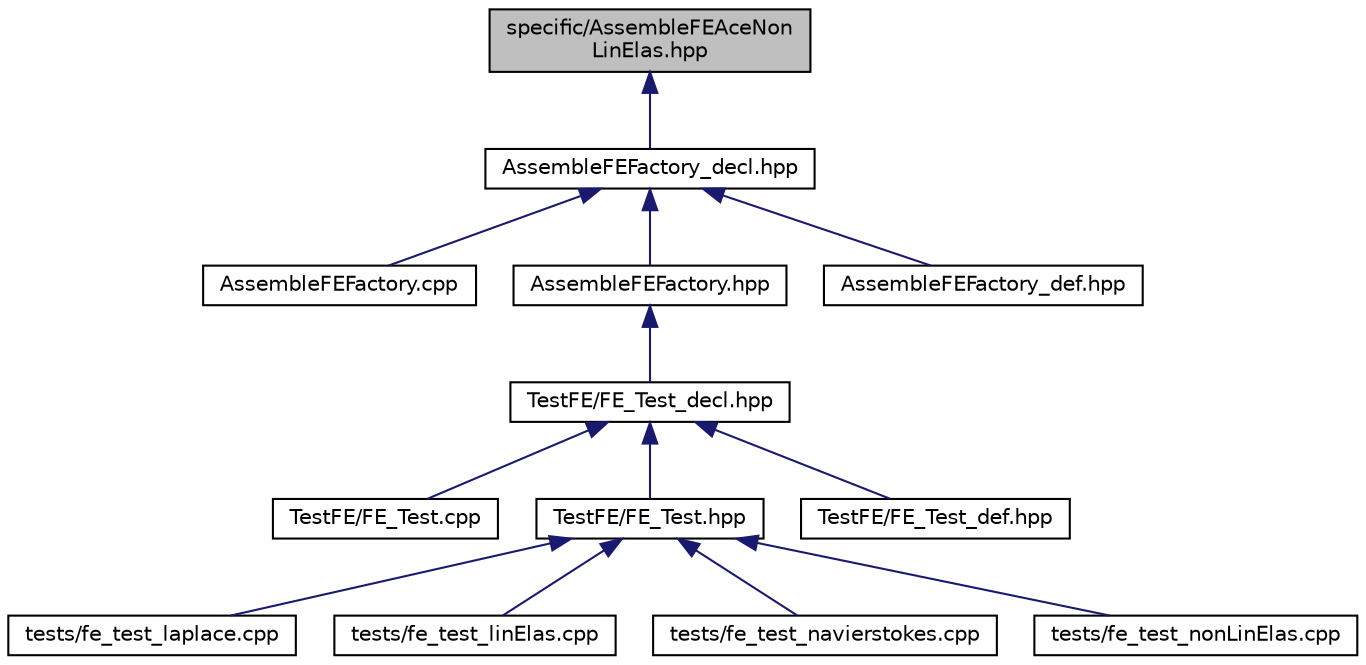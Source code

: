 digraph "specific/AssembleFEAceNonLinElas.hpp"
{
 // LATEX_PDF_SIZE
  edge [fontname="Helvetica",fontsize="10",labelfontname="Helvetica",labelfontsize="10"];
  node [fontname="Helvetica",fontsize="10",shape=record];
  Node1 [label="specific/AssembleFEAceNon\lLinElas.hpp",height=0.2,width=0.4,color="black", fillcolor="grey75", style="filled", fontcolor="black",tooltip=" "];
  Node1 -> Node2 [dir="back",color="midnightblue",fontsize="10",style="solid"];
  Node2 [label="AssembleFEFactory_decl.hpp",height=0.2,width=0.4,color="black", fillcolor="white", style="filled",URL="$AssembleFEFactory__decl_8hpp.html",tooltip=" "];
  Node2 -> Node3 [dir="back",color="midnightblue",fontsize="10",style="solid"];
  Node3 [label="AssembleFEFactory.cpp",height=0.2,width=0.4,color="black", fillcolor="white", style="filled",URL="$AssembleFEFactory_8cpp.html",tooltip=" "];
  Node2 -> Node4 [dir="back",color="midnightblue",fontsize="10",style="solid"];
  Node4 [label="AssembleFEFactory.hpp",height=0.2,width=0.4,color="black", fillcolor="white", style="filled",URL="$AssembleFEFactory_8hpp.html",tooltip=" "];
  Node4 -> Node5 [dir="back",color="midnightblue",fontsize="10",style="solid"];
  Node5 [label="TestFE/FE_Test_decl.hpp",height=0.2,width=0.4,color="black", fillcolor="white", style="filled",URL="$FE__Test__decl_8hpp.html",tooltip=" "];
  Node5 -> Node6 [dir="back",color="midnightblue",fontsize="10",style="solid"];
  Node6 [label="TestFE/FE_Test.cpp",height=0.2,width=0.4,color="black", fillcolor="white", style="filled",URL="$FE__Test_8cpp.html",tooltip=" "];
  Node5 -> Node7 [dir="back",color="midnightblue",fontsize="10",style="solid"];
  Node7 [label="TestFE/FE_Test.hpp",height=0.2,width=0.4,color="black", fillcolor="white", style="filled",URL="$FE__Test_8hpp.html",tooltip=" "];
  Node7 -> Node8 [dir="back",color="midnightblue",fontsize="10",style="solid"];
  Node8 [label="tests/fe_test_laplace.cpp",height=0.2,width=0.4,color="black", fillcolor="white", style="filled",URL="$fe__test__laplace_8cpp.html",tooltip=" "];
  Node7 -> Node9 [dir="back",color="midnightblue",fontsize="10",style="solid"];
  Node9 [label="tests/fe_test_linElas.cpp",height=0.2,width=0.4,color="black", fillcolor="white", style="filled",URL="$fe__test__linElas_8cpp.html",tooltip=" "];
  Node7 -> Node10 [dir="back",color="midnightblue",fontsize="10",style="solid"];
  Node10 [label="tests/fe_test_navierstokes.cpp",height=0.2,width=0.4,color="black", fillcolor="white", style="filled",URL="$fe__test__navierstokes_8cpp.html",tooltip=" "];
  Node7 -> Node11 [dir="back",color="midnightblue",fontsize="10",style="solid"];
  Node11 [label="tests/fe_test_nonLinElas.cpp",height=0.2,width=0.4,color="black", fillcolor="white", style="filled",URL="$fe__test__nonLinElas_8cpp.html",tooltip=" "];
  Node5 -> Node12 [dir="back",color="midnightblue",fontsize="10",style="solid"];
  Node12 [label="TestFE/FE_Test_def.hpp",height=0.2,width=0.4,color="black", fillcolor="white", style="filled",URL="$FE__Test__def_8hpp.html",tooltip=" "];
  Node2 -> Node13 [dir="back",color="midnightblue",fontsize="10",style="solid"];
  Node13 [label="AssembleFEFactory_def.hpp",height=0.2,width=0.4,color="black", fillcolor="white", style="filled",URL="$AssembleFEFactory__def_8hpp.html",tooltip=" "];
}
